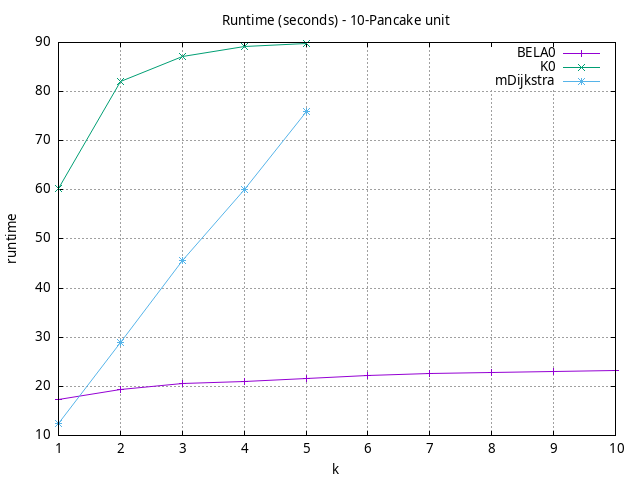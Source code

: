 #!/usr/bin/gnuplot
# -*- coding: utf-8 -*-
#
# results/n-pancake/unit/10/10pancake.brute-force.runtime.gnuplot
#
# Started on 04/09/2024 14:20:53
# Author: Carlos Linares López
set grid
set xlabel "k"
set ylabel "runtime"

set title "Runtime (seconds) - 10-Pancake unit"

set terminal png enhanced font "Ariel,10"
set output '10pancake.brute-force.runtime.png'

plot "-" title "BELA0"      with linesp, "-" title "K0"      with linesp, "-" title "mDijkstra"      with linesp

	1 17.2876529
	2 19.422571700000002
	3 20.6793217
	4 21.039231500000007
	5 21.66468830000001
	6 22.3144325
	7 22.5525455
	8 22.8830095
	9 23.054267199999998
	10 23.1681383
end
	1 60.37144700000001
	2 82.08114499999999
	3 87.24793100000001
	4 89.10279900000002
	5 89.83587200000002
end
	1 12.3814568
	2 28.8679621
	3 45.64931299999999
	4 60.13520999999999
	5 76.01700199999999
end
